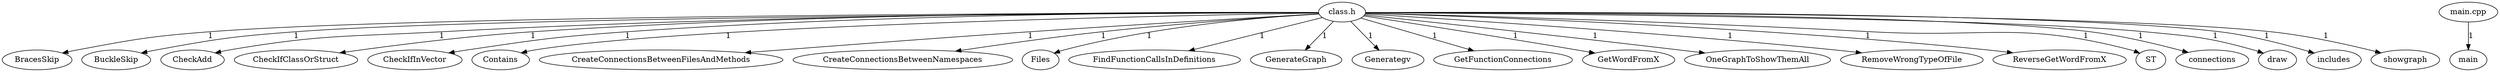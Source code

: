 digraph foo{
"class.h"->"BracesSkip"[label = "1"];
"class.h"->"BuckleSkip"[label = "1"];
"class.h"->"CheckAdd"[label = "1"];
"class.h"->"CheckIfClassOrStruct"[label = "1"];
"class.h"->"CheckIfInVector"[label = "1"];
"class.h"->"Contains"[label = "1"];
"class.h"->"CreateConnectionsBetweenFilesAndMethods"[label = "1"];
"class.h"->"CreateConnectionsBetweenNamespaces"[label = "1"];
"class.h"->"Files"[label = "1"];
"class.h"->"FindFunctionCallsInDefinitions"[label = "1"];
"class.h"->"GenerateGraph"[label = "1"];
"class.h"->"Generategv"[label = "1"];
"class.h"->"GetFunctionConnections"[label = "1"];
"class.h"->"GetWordFromX"[label = "1"];
"class.h"->"OneGraphToShowThemAll"[label = "1"];
"class.h"->"RemoveWrongTypeOfFile"[label = "1"];
"class.h"->"ReverseGetWordFromX"[label = "1"];
"class.h"->"ST"[label = "1"];
"class.h"->"connections"[label = "1"];
"class.h"->"draw"[label = "1"];
"class.h"->"includes"[label = "1"];
"main.cpp"->"main"[label = "1"];
"class.h"->"showgraph"[label = "1"];
}